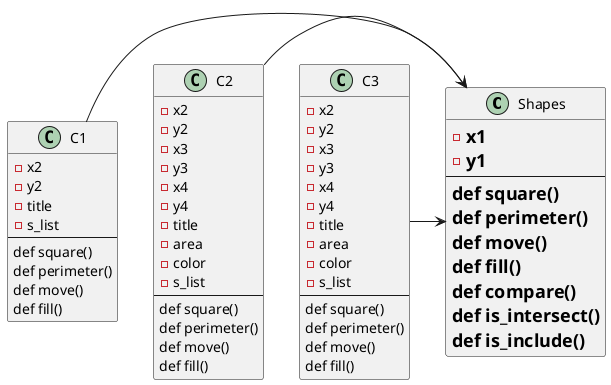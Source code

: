 @startuml

class Shapes
{
    -=x1
    -=y1
    --
    =def square()
    =def perimeter()
    =def move()
    =def fill()
    =def compare()
    =def is_intersect()
    =def is_include()
}

class C1
{
    -x2
    -y2
    -title
    -s_list
    --
    def square()
    def perimeter()
    def move()
    def fill()
}

class C2
{
    -x2
    -y2
    -x3
    -y3
    -x4
    -y4
    -title
    -area
    -color
    -s_list
    --
    def square()
    def perimeter()
    def move()
    def fill()
}

class C3
{
    -x2
    -y2
    -x3
    -y3
    -x4
    -y4
    -title
    -area
    -color
    -s_list
    --
    def square()
    def perimeter()
    def move()
    def fill()
}

C1 -> Shapes
C2 -> Shapes
C3 -> Shapes

@enduml